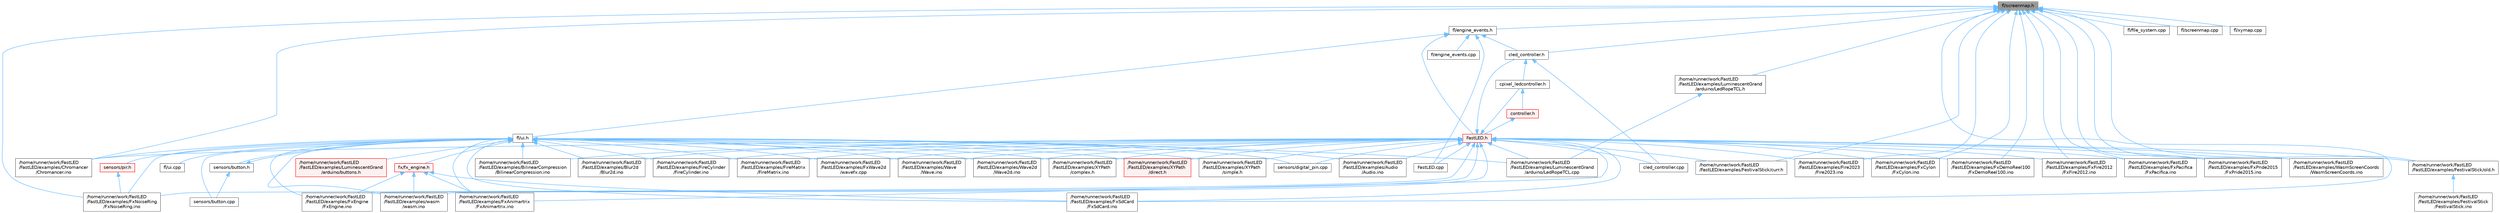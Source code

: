 digraph "fl/screenmap.h"
{
 // INTERACTIVE_SVG=YES
 // LATEX_PDF_SIZE
  bgcolor="transparent";
  edge [fontname=Helvetica,fontsize=10,labelfontname=Helvetica,labelfontsize=10];
  node [fontname=Helvetica,fontsize=10,shape=box,height=0.2,width=0.4];
  Node1 [id="Node000001",label="fl/screenmap.h",height=0.2,width=0.4,color="gray40", fillcolor="grey60", style="filled", fontcolor="black",tooltip=" "];
  Node1 -> Node2 [id="edge1_Node000001_Node000002",dir="back",color="steelblue1",style="solid",tooltip=" "];
  Node2 [id="Node000002",label="/home/runner/work/FastLED\l/FastLED/examples/Chromancer\l/Chromancer.ino",height=0.2,width=0.4,color="grey40", fillcolor="white", style="filled",URL="$d1/ddb/_chromancer_8ino.html",tooltip=" "];
  Node1 -> Node3 [id="edge2_Node000001_Node000003",dir="back",color="steelblue1",style="solid",tooltip=" "];
  Node3 [id="Node000003",label="/home/runner/work/FastLED\l/FastLED/examples/FestivalStick/curr.h",height=0.2,width=0.4,color="grey40", fillcolor="white", style="filled",URL="$d4/d06/curr_8h.html",tooltip=" "];
  Node1 -> Node4 [id="edge3_Node000001_Node000004",dir="back",color="steelblue1",style="solid",tooltip=" "];
  Node4 [id="Node000004",label="/home/runner/work/FastLED\l/FastLED/examples/FestivalStick/old.h",height=0.2,width=0.4,color="grey40", fillcolor="white", style="filled",URL="$d7/da1/old_8h.html",tooltip=" "];
  Node4 -> Node5 [id="edge4_Node000004_Node000005",dir="back",color="steelblue1",style="solid",tooltip=" "];
  Node5 [id="Node000005",label="/home/runner/work/FastLED\l/FastLED/examples/FestivalStick\l/FestivalStick.ino",height=0.2,width=0.4,color="grey40", fillcolor="white", style="filled",URL="$dd/d43/_festival_stick_8ino.html",tooltip=" "];
  Node1 -> Node6 [id="edge5_Node000001_Node000006",dir="back",color="steelblue1",style="solid",tooltip=" "];
  Node6 [id="Node000006",label="/home/runner/work/FastLED\l/FastLED/examples/Fire2023\l/Fire2023.ino",height=0.2,width=0.4,color="grey40", fillcolor="white", style="filled",URL="$d8/d2c/_fire2023_8ino.html",tooltip=" "];
  Node1 -> Node7 [id="edge6_Node000001_Node000007",dir="back",color="steelblue1",style="solid",tooltip=" "];
  Node7 [id="Node000007",label="/home/runner/work/FastLED\l/FastLED/examples/FxCylon\l/FxCylon.ino",height=0.2,width=0.4,color="grey40", fillcolor="white", style="filled",URL="$db/d86/_fx_cylon_8ino.html",tooltip=" "];
  Node1 -> Node8 [id="edge7_Node000001_Node000008",dir="back",color="steelblue1",style="solid",tooltip=" "];
  Node8 [id="Node000008",label="/home/runner/work/FastLED\l/FastLED/examples/FxDemoReel100\l/FxDemoReel100.ino",height=0.2,width=0.4,color="grey40", fillcolor="white", style="filled",URL="$d1/d8f/_fx_demo_reel100_8ino.html",tooltip=" "];
  Node1 -> Node9 [id="edge8_Node000001_Node000009",dir="back",color="steelblue1",style="solid",tooltip=" "];
  Node9 [id="Node000009",label="/home/runner/work/FastLED\l/FastLED/examples/FxFire2012\l/FxFire2012.ino",height=0.2,width=0.4,color="grey40", fillcolor="white", style="filled",URL="$df/d57/_fx_fire2012_8ino.html",tooltip=" "];
  Node1 -> Node10 [id="edge9_Node000001_Node000010",dir="back",color="steelblue1",style="solid",tooltip=" "];
  Node10 [id="Node000010",label="/home/runner/work/FastLED\l/FastLED/examples/FxNoiseRing\l/FxNoiseRing.ino",height=0.2,width=0.4,color="grey40", fillcolor="white", style="filled",URL="$d3/dac/_fx_noise_ring_8ino.html",tooltip=" "];
  Node1 -> Node11 [id="edge10_Node000001_Node000011",dir="back",color="steelblue1",style="solid",tooltip=" "];
  Node11 [id="Node000011",label="/home/runner/work/FastLED\l/FastLED/examples/FxPacifica\l/FxPacifica.ino",height=0.2,width=0.4,color="grey40", fillcolor="white", style="filled",URL="$dc/ded/_fx_pacifica_8ino.html",tooltip=" "];
  Node1 -> Node12 [id="edge11_Node000001_Node000012",dir="back",color="steelblue1",style="solid",tooltip=" "];
  Node12 [id="Node000012",label="/home/runner/work/FastLED\l/FastLED/examples/FxPride2015\l/FxPride2015.ino",height=0.2,width=0.4,color="grey40", fillcolor="white", style="filled",URL="$d2/db0/_fx_pride2015_8ino.html",tooltip=" "];
  Node1 -> Node13 [id="edge12_Node000001_Node000013",dir="back",color="steelblue1",style="solid",tooltip=" "];
  Node13 [id="Node000013",label="/home/runner/work/FastLED\l/FastLED/examples/FxSdCard\l/FxSdCard.ino",height=0.2,width=0.4,color="grey40", fillcolor="white", style="filled",URL="$d7/d35/_fx_sd_card_8ino.html",tooltip=" "];
  Node1 -> Node14 [id="edge13_Node000001_Node000014",dir="back",color="steelblue1",style="solid",tooltip=" "];
  Node14 [id="Node000014",label="/home/runner/work/FastLED\l/FastLED/examples/LuminescentGrand\l/arduino/LedRopeTCL.h",height=0.2,width=0.4,color="grey40", fillcolor="white", style="filled",URL="$d9/d7e/_led_rope_t_c_l_8h.html",tooltip=" "];
  Node14 -> Node15 [id="edge14_Node000014_Node000015",dir="back",color="steelblue1",style="solid",tooltip=" "];
  Node15 [id="Node000015",label="/home/runner/work/FastLED\l/FastLED/examples/LuminescentGrand\l/arduino/LedRopeTCL.cpp",height=0.2,width=0.4,color="grey40", fillcolor="white", style="filled",URL="$d6/dc9/_led_rope_t_c_l_8cpp.html",tooltip=" "];
  Node1 -> Node16 [id="edge15_Node000001_Node000016",dir="back",color="steelblue1",style="solid",tooltip=" "];
  Node16 [id="Node000016",label="/home/runner/work/FastLED\l/FastLED/examples/WasmScreenCoords\l/WasmScreenCoords.ino",height=0.2,width=0.4,color="grey40", fillcolor="white", style="filled",URL="$dc/d4d/_wasm_screen_coords_8ino.html",tooltip="Simple test for screen coordinates in the web compiled version of FastLED."];
  Node1 -> Node17 [id="edge16_Node000001_Node000017",dir="back",color="steelblue1",style="solid",tooltip=" "];
  Node17 [id="Node000017",label="cled_controller.h",height=0.2,width=0.4,color="grey40", fillcolor="white", style="filled",URL="$db/d6d/cled__controller_8h.html",tooltip="base definitions used by led controllers for writing out led data"];
  Node17 -> Node18 [id="edge17_Node000017_Node000018",dir="back",color="steelblue1",style="solid",tooltip=" "];
  Node18 [id="Node000018",label="cled_controller.cpp",height=0.2,width=0.4,color="grey40", fillcolor="white", style="filled",URL="$dd/dd8/cled__controller_8cpp.html",tooltip="base definitions used by led controllers for writing out led data"];
  Node17 -> Node19 [id="edge18_Node000017_Node000019",dir="back",color="steelblue1",style="solid",tooltip=" "];
  Node19 [id="Node000019",label="cpixel_ledcontroller.h",height=0.2,width=0.4,color="grey40", fillcolor="white", style="filled",URL="$d9/d57/cpixel__ledcontroller_8h.html",tooltip="defines the templated version of the CLEDController class"];
  Node19 -> Node20 [id="edge19_Node000019_Node000020",dir="back",color="steelblue1",style="solid",tooltip=" "];
  Node20 [id="Node000020",label="controller.h",height=0.2,width=0.4,color="red", fillcolor="#FFF0F0", style="filled",URL="$d2/dd9/controller_8h.html",tooltip="deprecated: base definitions used by led controllers for writing out led data"];
  Node20 -> Node21 [id="edge20_Node000020_Node000021",dir="back",color="steelblue1",style="solid",tooltip=" "];
  Node21 [id="Node000021",label="FastLED.h",height=0.2,width=0.4,color="red", fillcolor="#FFF0F0", style="filled",URL="$db/d97/_fast_l_e_d_8h.html",tooltip="central include file for FastLED, defines the CFastLED class/object"];
  Node21 -> Node26 [id="edge21_Node000021_Node000026",dir="back",color="steelblue1",style="solid",tooltip=" "];
  Node26 [id="Node000026",label="/home/runner/work/FastLED\l/FastLED/examples/Audio\l/Audio.ino",height=0.2,width=0.4,color="grey40", fillcolor="white", style="filled",URL="$dc/d5d/_audio_8ino.html",tooltip=" "];
  Node21 -> Node27 [id="edge22_Node000021_Node000027",dir="back",color="steelblue1",style="solid",tooltip=" "];
  Node27 [id="Node000027",label="/home/runner/work/FastLED\l/FastLED/examples/BilinearCompression\l/BilinearCompression.ino",height=0.2,width=0.4,color="grey40", fillcolor="white", style="filled",URL="$da/d05/_bilinear_compression_8ino.html",tooltip=" "];
  Node21 -> Node32 [id="edge23_Node000021_Node000032",dir="back",color="steelblue1",style="solid",tooltip=" "];
  Node32 [id="Node000032",label="/home/runner/work/FastLED\l/FastLED/examples/Blur2d\l/Blur2d.ino",height=0.2,width=0.4,color="grey40", fillcolor="white", style="filled",URL="$df/d42/_blur2d_8ino.html",tooltip=" "];
  Node21 -> Node2 [id="edge24_Node000021_Node000002",dir="back",color="steelblue1",style="solid",tooltip=" "];
  Node21 -> Node3 [id="edge25_Node000021_Node000003",dir="back",color="steelblue1",style="solid",tooltip=" "];
  Node21 -> Node4 [id="edge26_Node000021_Node000004",dir="back",color="steelblue1",style="solid",tooltip=" "];
  Node21 -> Node6 [id="edge27_Node000021_Node000006",dir="back",color="steelblue1",style="solid",tooltip=" "];
  Node21 -> Node43 [id="edge28_Node000021_Node000043",dir="back",color="steelblue1",style="solid",tooltip=" "];
  Node43 [id="Node000043",label="/home/runner/work/FastLED\l/FastLED/examples/FireCylinder\l/FireCylinder.ino",height=0.2,width=0.4,color="grey40", fillcolor="white", style="filled",URL="$df/d5c/_fire_cylinder_8ino.html",tooltip=" "];
  Node21 -> Node44 [id="edge29_Node000021_Node000044",dir="back",color="steelblue1",style="solid",tooltip=" "];
  Node44 [id="Node000044",label="/home/runner/work/FastLED\l/FastLED/examples/FireMatrix\l/FireMatrix.ino",height=0.2,width=0.4,color="grey40", fillcolor="white", style="filled",URL="$dc/dfc/_fire_matrix_8ino.html",tooltip=" "];
  Node21 -> Node49 [id="edge30_Node000021_Node000049",dir="back",color="steelblue1",style="solid",tooltip=" "];
  Node49 [id="Node000049",label="/home/runner/work/FastLED\l/FastLED/examples/FxAnimartrix\l/FxAnimartrix.ino",height=0.2,width=0.4,color="grey40", fillcolor="white", style="filled",URL="$dd/d96/_fx_animartrix_8ino.html",tooltip=" "];
  Node21 -> Node7 [id="edge31_Node000021_Node000007",dir="back",color="steelblue1",style="solid",tooltip=" "];
  Node21 -> Node8 [id="edge32_Node000021_Node000008",dir="back",color="steelblue1",style="solid",tooltip=" "];
  Node21 -> Node50 [id="edge33_Node000021_Node000050",dir="back",color="steelblue1",style="solid",tooltip=" "];
  Node50 [id="Node000050",label="/home/runner/work/FastLED\l/FastLED/examples/FxEngine\l/FxEngine.ino",height=0.2,width=0.4,color="grey40", fillcolor="white", style="filled",URL="$d6/d35/_fx_engine_8ino.html",tooltip="Demonstrates how to use the FxEngine to switch between different effects on a 2D LED matrix."];
  Node21 -> Node9 [id="edge34_Node000021_Node000009",dir="back",color="steelblue1",style="solid",tooltip=" "];
  Node21 -> Node10 [id="edge35_Node000021_Node000010",dir="back",color="steelblue1",style="solid",tooltip=" "];
  Node21 -> Node11 [id="edge36_Node000021_Node000011",dir="back",color="steelblue1",style="solid",tooltip=" "];
  Node21 -> Node12 [id="edge37_Node000021_Node000012",dir="back",color="steelblue1",style="solid",tooltip=" "];
  Node21 -> Node13 [id="edge38_Node000021_Node000013",dir="back",color="steelblue1",style="solid",tooltip=" "];
  Node21 -> Node54 [id="edge39_Node000021_Node000054",dir="back",color="steelblue1",style="solid",tooltip=" "];
  Node54 [id="Node000054",label="/home/runner/work/FastLED\l/FastLED/examples/FxWave2d\l/wavefx.cpp",height=0.2,width=0.4,color="grey40", fillcolor="white", style="filled",URL="$d9/d29/wavefx_8cpp.html",tooltip=" "];
  Node21 -> Node15 [id="edge40_Node000021_Node000015",dir="back",color="steelblue1",style="solid",tooltip=" "];
  Node21 -> Node16 [id="edge41_Node000021_Node000016",dir="back",color="steelblue1",style="solid",tooltip=" "];
  Node21 -> Node79 [id="edge42_Node000021_Node000079",dir="back",color="steelblue1",style="solid",tooltip=" "];
  Node79 [id="Node000079",label="/home/runner/work/FastLED\l/FastLED/examples/Wave\l/Wave.ino",height=0.2,width=0.4,color="grey40", fillcolor="white", style="filled",URL="$d1/d16/_wave_8ino.html",tooltip=" "];
  Node21 -> Node80 [id="edge43_Node000021_Node000080",dir="back",color="steelblue1",style="solid",tooltip=" "];
  Node80 [id="Node000080",label="/home/runner/work/FastLED\l/FastLED/examples/Wave2d\l/Wave2d.ino",height=0.2,width=0.4,color="grey40", fillcolor="white", style="filled",URL="$dd/d44/_wave2d_8ino.html",tooltip=" "];
  Node21 -> Node82 [id="edge44_Node000021_Node000082",dir="back",color="steelblue1",style="solid",tooltip=" "];
  Node82 [id="Node000082",label="/home/runner/work/FastLED\l/FastLED/examples/XYPath\l/complex.h",height=0.2,width=0.4,color="grey40", fillcolor="white", style="filled",URL="$d7/d3b/complex_8h.html",tooltip=" "];
  Node21 -> Node83 [id="edge45_Node000021_Node000083",dir="back",color="steelblue1",style="solid",tooltip=" "];
  Node83 [id="Node000083",label="/home/runner/work/FastLED\l/FastLED/examples/XYPath\l/direct.h",height=0.2,width=0.4,color="red", fillcolor="#FFF0F0", style="filled",URL="$d6/daf/direct_8h.html",tooltip=" "];
  Node21 -> Node85 [id="edge46_Node000021_Node000085",dir="back",color="steelblue1",style="solid",tooltip=" "];
  Node85 [id="Node000085",label="/home/runner/work/FastLED\l/FastLED/examples/XYPath\l/simple.h",height=0.2,width=0.4,color="grey40", fillcolor="white", style="filled",URL="$d8/d14/simple_8h.html",tooltip=" "];
  Node21 -> Node87 [id="edge47_Node000021_Node000087",dir="back",color="steelblue1",style="solid",tooltip=" "];
  Node87 [id="Node000087",label="/home/runner/work/FastLED\l/FastLED/examples/wasm\l/wasm.ino",height=0.2,width=0.4,color="grey40", fillcolor="white", style="filled",URL="$d7/dd3/wasm_8ino.html",tooltip="Demonstrates an advanced ino file with multiple effects and UI elements."];
  Node21 -> Node88 [id="edge48_Node000021_Node000088",dir="back",color="steelblue1",style="solid",tooltip=" "];
  Node88 [id="Node000088",label="FastLED.cpp",height=0.2,width=0.4,color="grey40", fillcolor="white", style="filled",URL="$d6/dda/_fast_l_e_d_8cpp.html",tooltip="Central source file for FastLED, implements the CFastLED class/object."];
  Node21 -> Node18 [id="edge49_Node000021_Node000018",dir="back",color="steelblue1",style="solid",tooltip=" "];
  Node21 -> Node17 [id="edge50_Node000021_Node000017",dir="back",color="steelblue1",style="solid",tooltip=" "];
  Node21 -> Node19 [id="edge51_Node000021_Node000019",dir="back",color="steelblue1",style="solid",tooltip=" "];
  Node21 -> Node98 [id="edge52_Node000021_Node000098",dir="back",color="steelblue1",style="solid",tooltip=" "];
  Node98 [id="Node000098",label="sensors/digital_pin.cpp",height=0.2,width=0.4,color="grey40", fillcolor="white", style="filled",URL="$de/d2b/digital__pin_8cpp.html",tooltip=" "];
  Node1 -> Node140 [id="edge53_Node000001_Node000140",dir="back",color="steelblue1",style="solid",tooltip=" "];
  Node140 [id="Node000140",label="fl/engine_events.h",height=0.2,width=0.4,color="grey40", fillcolor="white", style="filled",URL="$db/dc0/engine__events_8h.html",tooltip=" "];
  Node140 -> Node88 [id="edge54_Node000140_Node000088",dir="back",color="steelblue1",style="solid",tooltip=" "];
  Node140 -> Node21 [id="edge55_Node000140_Node000021",dir="back",color="steelblue1",style="solid",tooltip=" "];
  Node140 -> Node17 [id="edge56_Node000140_Node000017",dir="back",color="steelblue1",style="solid",tooltip=" "];
  Node140 -> Node141 [id="edge57_Node000140_Node000141",dir="back",color="steelblue1",style="solid",tooltip=" "];
  Node141 [id="Node000141",label="fl/engine_events.cpp",height=0.2,width=0.4,color="grey40", fillcolor="white", style="filled",URL="$d5/d7d/engine__events_8cpp.html",tooltip=" "];
  Node140 -> Node142 [id="edge58_Node000140_Node000142",dir="back",color="steelblue1",style="solid",tooltip=" "];
  Node142 [id="Node000142",label="fl/ui.h",height=0.2,width=0.4,color="grey40", fillcolor="white", style="filled",URL="$d9/d3b/ui_8h.html",tooltip=" "];
  Node142 -> Node26 [id="edge59_Node000142_Node000026",dir="back",color="steelblue1",style="solid",tooltip=" "];
  Node142 -> Node27 [id="edge60_Node000142_Node000027",dir="back",color="steelblue1",style="solid",tooltip=" "];
  Node142 -> Node32 [id="edge61_Node000142_Node000032",dir="back",color="steelblue1",style="solid",tooltip=" "];
  Node142 -> Node2 [id="edge62_Node000142_Node000002",dir="back",color="steelblue1",style="solid",tooltip=" "];
  Node142 -> Node43 [id="edge63_Node000142_Node000043",dir="back",color="steelblue1",style="solid",tooltip=" "];
  Node142 -> Node44 [id="edge64_Node000142_Node000044",dir="back",color="steelblue1",style="solid",tooltip=" "];
  Node142 -> Node49 [id="edge65_Node000142_Node000049",dir="back",color="steelblue1",style="solid",tooltip=" "];
  Node142 -> Node50 [id="edge66_Node000142_Node000050",dir="back",color="steelblue1",style="solid",tooltip=" "];
  Node142 -> Node10 [id="edge67_Node000142_Node000010",dir="back",color="steelblue1",style="solid",tooltip=" "];
  Node142 -> Node13 [id="edge68_Node000142_Node000013",dir="back",color="steelblue1",style="solid",tooltip=" "];
  Node142 -> Node54 [id="edge69_Node000142_Node000054",dir="back",color="steelblue1",style="solid",tooltip=" "];
  Node142 -> Node15 [id="edge70_Node000142_Node000015",dir="back",color="steelblue1",style="solid",tooltip=" "];
  Node142 -> Node143 [id="edge71_Node000142_Node000143",dir="back",color="steelblue1",style="solid",tooltip=" "];
  Node143 [id="Node000143",label="/home/runner/work/FastLED\l/FastLED/examples/LuminescentGrand\l/arduino/buttons.h",height=0.2,width=0.4,color="red", fillcolor="#FFF0F0", style="filled",URL="$de/d05/buttons_8h.html",tooltip=" "];
  Node142 -> Node79 [id="edge72_Node000142_Node000079",dir="back",color="steelblue1",style="solid",tooltip=" "];
  Node142 -> Node80 [id="edge73_Node000142_Node000080",dir="back",color="steelblue1",style="solid",tooltip=" "];
  Node142 -> Node82 [id="edge74_Node000142_Node000082",dir="back",color="steelblue1",style="solid",tooltip=" "];
  Node142 -> Node83 [id="edge75_Node000142_Node000083",dir="back",color="steelblue1",style="solid",tooltip=" "];
  Node142 -> Node85 [id="edge76_Node000142_Node000085",dir="back",color="steelblue1",style="solid",tooltip=" "];
  Node142 -> Node87 [id="edge77_Node000142_Node000087",dir="back",color="steelblue1",style="solid",tooltip=" "];
  Node142 -> Node145 [id="edge78_Node000142_Node000145",dir="back",color="steelblue1",style="solid",tooltip=" "];
  Node145 [id="Node000145",label="fl/ui.cpp",height=0.2,width=0.4,color="grey40", fillcolor="white", style="filled",URL="$d4/d38/ui_8cpp.html",tooltip=" "];
  Node142 -> Node146 [id="edge79_Node000142_Node000146",dir="back",color="steelblue1",style="solid",tooltip=" "];
  Node146 [id="Node000146",label="fx/fx_engine.h",height=0.2,width=0.4,color="red", fillcolor="#FFF0F0", style="filled",URL="$d9/d3c/fx__engine_8h.html",tooltip=" "];
  Node146 -> Node49 [id="edge80_Node000146_Node000049",dir="back",color="steelblue1",style="solid",tooltip=" "];
  Node146 -> Node50 [id="edge81_Node000146_Node000050",dir="back",color="steelblue1",style="solid",tooltip=" "];
  Node146 -> Node13 [id="edge82_Node000146_Node000013",dir="back",color="steelblue1",style="solid",tooltip=" "];
  Node146 -> Node87 [id="edge83_Node000146_Node000087",dir="back",color="steelblue1",style="solid",tooltip=" "];
  Node142 -> Node148 [id="edge84_Node000142_Node000148",dir="back",color="steelblue1",style="solid",tooltip=" "];
  Node148 [id="Node000148",label="sensors/button.cpp",height=0.2,width=0.4,color="grey40", fillcolor="white", style="filled",URL="$d6/df7/button_8cpp.html",tooltip=" "];
  Node142 -> Node149 [id="edge85_Node000142_Node000149",dir="back",color="steelblue1",style="solid",tooltip=" "];
  Node149 [id="Node000149",label="sensors/button.h",height=0.2,width=0.4,color="grey40", fillcolor="white", style="filled",URL="$d7/d0e/button_8h.html",tooltip=" "];
  Node149 -> Node142 [id="edge86_Node000149_Node000142",dir="back",color="steelblue1",style="solid",tooltip=" "];
  Node149 -> Node148 [id="edge87_Node000149_Node000148",dir="back",color="steelblue1",style="solid",tooltip=" "];
  Node142 -> Node98 [id="edge88_Node000142_Node000098",dir="back",color="steelblue1",style="solid",tooltip=" "];
  Node142 -> Node150 [id="edge89_Node000142_Node000150",dir="back",color="steelblue1",style="solid",tooltip=" "];
  Node150 [id="Node000150",label="sensors/pir.h",height=0.2,width=0.4,color="red", fillcolor="#FFF0F0", style="filled",URL="$d9/dd3/pir_8h.html",tooltip=" "];
  Node150 -> Node10 [id="edge90_Node000150_Node000010",dir="back",color="steelblue1",style="solid",tooltip=" "];
  Node1 -> Node151 [id="edge91_Node000001_Node000151",dir="back",color="steelblue1",style="solid",tooltip=" "];
  Node151 [id="Node000151",label="fl/file_system.cpp",height=0.2,width=0.4,color="grey40", fillcolor="white", style="filled",URL="$d4/d37/file__system_8cpp.html",tooltip=" "];
  Node1 -> Node152 [id="edge92_Node000001_Node000152",dir="back",color="steelblue1",style="solid",tooltip=" "];
  Node152 [id="Node000152",label="fl/screenmap.cpp",height=0.2,width=0.4,color="grey40", fillcolor="white", style="filled",URL="$d9/d6f/screenmap_8cpp.html",tooltip=" "];
  Node1 -> Node153 [id="edge93_Node000001_Node000153",dir="back",color="steelblue1",style="solid",tooltip=" "];
  Node153 [id="Node000153",label="fl/xymap.cpp",height=0.2,width=0.4,color="grey40", fillcolor="white", style="filled",URL="$d7/d09/xymap_8cpp.html",tooltip=" "];
}
